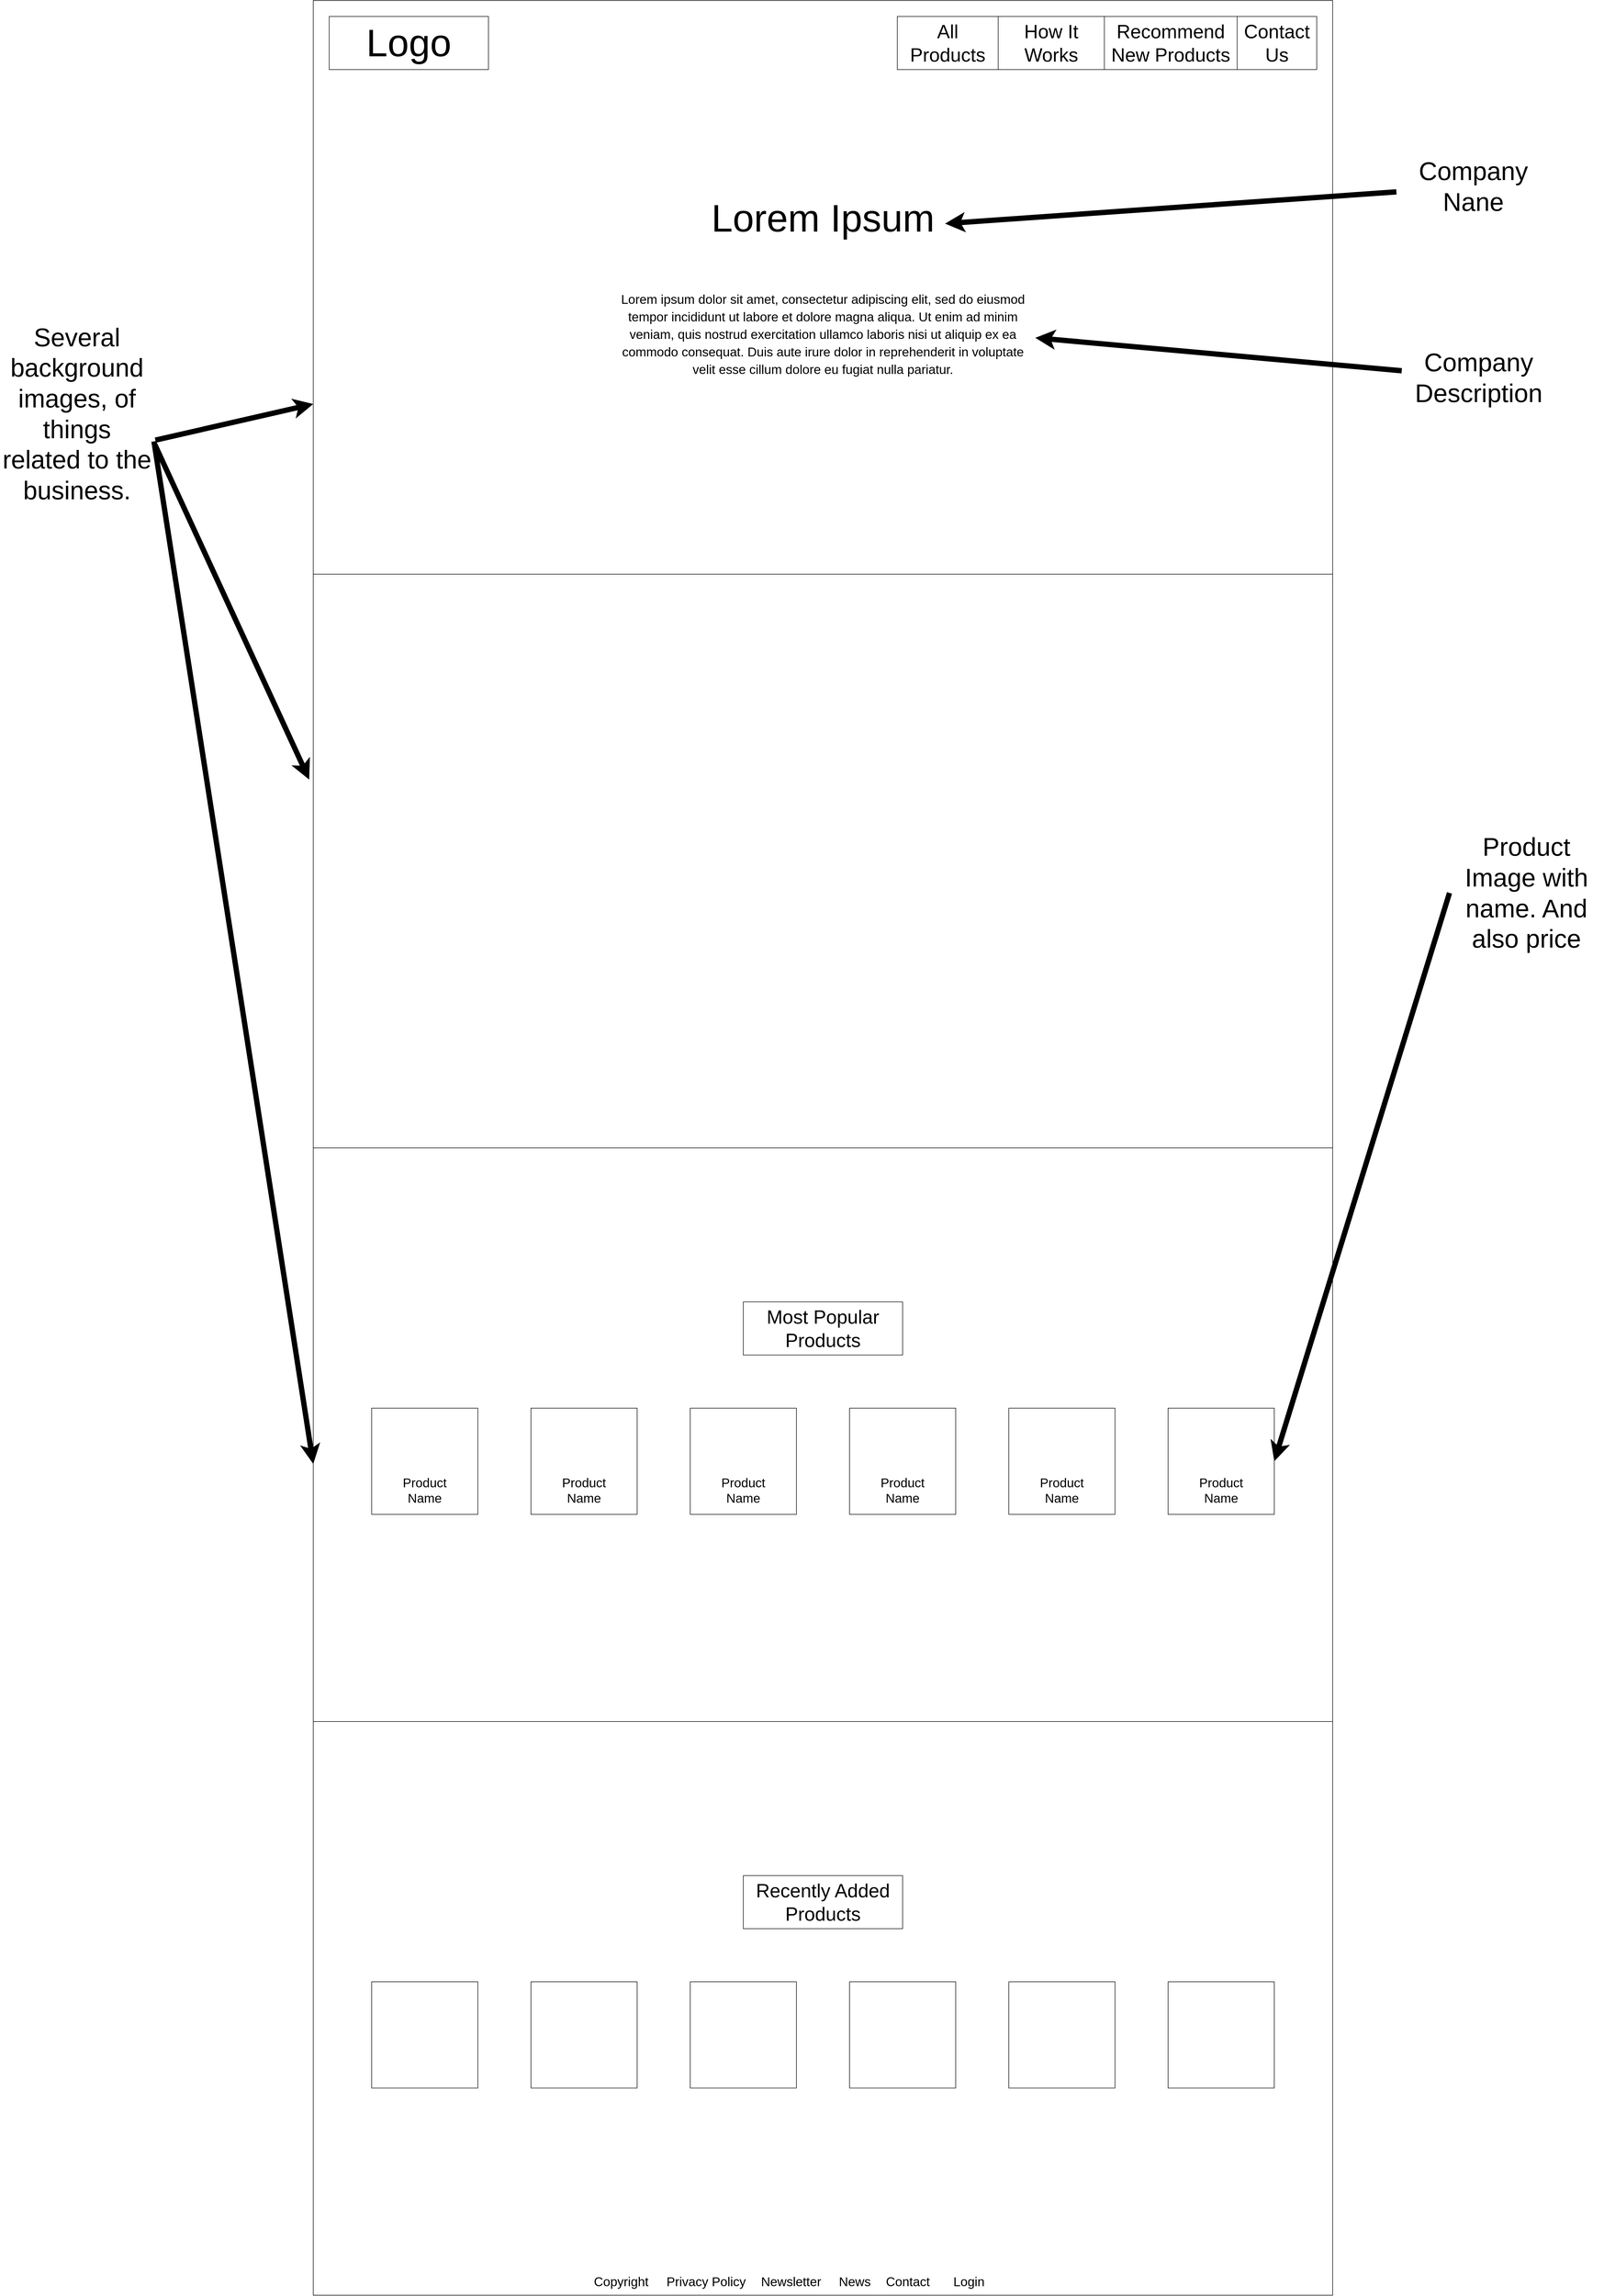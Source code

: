 <mxfile version="14.2.9" type="device"><diagram id="v7M4xsVQHGCKNKhAHJJP" name="Page-1"><mxGraphModel dx="5688" dy="3176" grid="1" gridSize="10" guides="1" tooltips="1" connect="1" arrows="1" fold="1" page="1" pageScale="1" pageWidth="1654" pageHeight="2336" math="0" shadow="0"><root><mxCell id="0"/><mxCell id="1" parent="0"/><mxCell id="LVKFTnVmRAaJSE38orYN-1" value="" style="whiteSpace=wrap;html=1;" parent="1" vertex="1"><mxGeometry x="690" y="390" width="1920" height="4320" as="geometry"/></mxCell><mxCell id="LVKFTnVmRAaJSE38orYN-2" value="" style="whiteSpace=wrap;html=1;" parent="1" vertex="1"><mxGeometry x="690" y="390" width="1920" height="1080" as="geometry"/></mxCell><mxCell id="LVKFTnVmRAaJSE38orYN-3" value="" style="whiteSpace=wrap;html=1;" parent="1" vertex="1"><mxGeometry x="690" y="1470" width="1920" height="1080" as="geometry"/></mxCell><mxCell id="LVKFTnVmRAaJSE38orYN-4" value="" style="whiteSpace=wrap;html=1;" parent="1" vertex="1"><mxGeometry x="690" y="2550" width="1920" height="1080" as="geometry"/></mxCell><mxCell id="LVKFTnVmRAaJSE38orYN-5" value="" style="whiteSpace=wrap;html=1;" parent="1" vertex="1"><mxGeometry x="690" y="3630" width="1920" height="1080" as="geometry"/></mxCell><mxCell id="LVKFTnVmRAaJSE38orYN-6" value="&lt;font style=&quot;font-size: 72px&quot;&gt;Lorem Ipsum&lt;/font&gt;" style="whiteSpace=wrap;html=1;strokeColor=none;" parent="1" vertex="1"><mxGeometry x="1400" y="750" width="500" height="100" as="geometry"/></mxCell><mxCell id="LVKFTnVmRAaJSE38orYN-7" value="&lt;blockquote class=&quot;page-generator__lorem&quot; id=&quot;output&quot; style=&quot;box-sizing: border-box ; margin: 0px ; padding: 0px ; border: none ; line-height: 1.375 ; position: relative ; quotes: &amp;#34;“&amp;#34; &amp;#34;”&amp;#34; &amp;#34;‘&amp;#34; &amp;#34;’&amp;#34; ; background-repeat: repeat-x ; background-position: 0px 22px ; background-size: 8px 8px ; animation: 1000ms linear 0s 1 normal none running none&quot;&gt;&lt;span style=&quot;background-color: rgb(255 , 255 , 255)&quot;&gt;&lt;font style=&quot;font-size: 24px&quot;&gt;Lorem ipsum dolor sit amet, consectetur adipiscing elit, sed do eiusmod tempor incididunt ut labore et dolore magna aliqua. Ut enim ad minim veniam, quis nostrud exercitation ullamco laboris nisi ut aliquip ex ea commodo consequat. Duis aute irure dolor in reprehenderit in voluptate velit esse cillum dolore eu fugiat nulla pariatur.&lt;/font&gt;&lt;/span&gt;&lt;/blockquote&gt;&lt;div&gt;&lt;br&gt;&lt;/div&gt;" style="whiteSpace=wrap;html=1;strokeColor=none;" parent="1" vertex="1"><mxGeometry x="1250" y="900" width="800" height="250" as="geometry"/></mxCell><mxCell id="LVKFTnVmRAaJSE38orYN-8" value="&lt;font style=&quot;font-size: 72px&quot;&gt;Logo&lt;/font&gt;" style="whiteSpace=wrap;html=1;" parent="1" vertex="1"><mxGeometry x="720" y="420" width="300" height="100" as="geometry"/></mxCell><mxCell id="LVKFTnVmRAaJSE38orYN-9" value="&lt;font style=&quot;font-size: 36px&quot;&gt;Contact Us&lt;/font&gt;" style="whiteSpace=wrap;html=1;" parent="1" vertex="1"><mxGeometry x="2430" y="420" width="150" height="100" as="geometry"/></mxCell><mxCell id="LVKFTnVmRAaJSE38orYN-11" value="&lt;font style=&quot;font-size: 36px&quot;&gt;Recommend New Products&lt;/font&gt;" style="whiteSpace=wrap;html=1;" parent="1" vertex="1"><mxGeometry x="2180" y="420" width="250" height="100" as="geometry"/></mxCell><mxCell id="LVKFTnVmRAaJSE38orYN-12" value="&lt;font style=&quot;font-size: 36px&quot;&gt;How It Works&lt;/font&gt;" style="whiteSpace=wrap;html=1;" parent="1" vertex="1"><mxGeometry x="1980" y="420" width="200" height="100" as="geometry"/></mxCell><mxCell id="LVKFTnVmRAaJSE38orYN-13" value="&lt;span style=&quot;font-size: 36px&quot;&gt;All Products&lt;/span&gt;" style="whiteSpace=wrap;html=1;" parent="1" vertex="1"><mxGeometry x="1790" y="420" width="190" height="100" as="geometry"/></mxCell><mxCell id="LVKFTnVmRAaJSE38orYN-14" value="&lt;font style=&quot;font-size: 36px&quot;&gt;Most Popular Products&lt;/font&gt;" style="rounded=0;whiteSpace=wrap;html=1;" parent="1" vertex="1"><mxGeometry x="1500" y="2840" width="300" height="100" as="geometry"/></mxCell><mxCell id="LVKFTnVmRAaJSE38orYN-16" value="" style="rounded=0;whiteSpace=wrap;html=1;" parent="1" vertex="1"><mxGeometry x="1400" y="3040" width="200" height="200" as="geometry"/></mxCell><mxCell id="LVKFTnVmRAaJSE38orYN-17" value="" style="rounded=0;whiteSpace=wrap;html=1;" parent="1" vertex="1"><mxGeometry x="1700" y="3040" width="200" height="200" as="geometry"/></mxCell><mxCell id="LVKFTnVmRAaJSE38orYN-18" value="" style="rounded=0;whiteSpace=wrap;html=1;" parent="1" vertex="1"><mxGeometry x="2000" y="3040" width="200" height="200" as="geometry"/></mxCell><mxCell id="LVKFTnVmRAaJSE38orYN-19" value="" style="rounded=0;whiteSpace=wrap;html=1;" parent="1" vertex="1"><mxGeometry x="1100" y="3040" width="200" height="200" as="geometry"/></mxCell><mxCell id="LVKFTnVmRAaJSE38orYN-20" value="" style="rounded=0;whiteSpace=wrap;html=1;" parent="1" vertex="1"><mxGeometry x="2300" y="3040" width="200" height="200" as="geometry"/></mxCell><mxCell id="LVKFTnVmRAaJSE38orYN-21" value="" style="rounded=0;whiteSpace=wrap;html=1;" parent="1" vertex="1"><mxGeometry x="800" y="3040" width="200" height="200" as="geometry"/></mxCell><mxCell id="LVKFTnVmRAaJSE38orYN-22" value="&lt;font style=&quot;font-size: 36px&quot;&gt;Recently Added Products&lt;/font&gt;" style="rounded=0;whiteSpace=wrap;html=1;" parent="1" vertex="1"><mxGeometry x="1500" y="3920" width="300" height="100" as="geometry"/></mxCell><mxCell id="LVKFTnVmRAaJSE38orYN-23" value="" style="rounded=0;whiteSpace=wrap;html=1;" parent="1" vertex="1"><mxGeometry x="1400" y="4120" width="200" height="200" as="geometry"/></mxCell><mxCell id="LVKFTnVmRAaJSE38orYN-24" value="" style="rounded=0;whiteSpace=wrap;html=1;" parent="1" vertex="1"><mxGeometry x="1700" y="4120" width="200" height="200" as="geometry"/></mxCell><mxCell id="LVKFTnVmRAaJSE38orYN-25" value="" style="rounded=0;whiteSpace=wrap;html=1;" parent="1" vertex="1"><mxGeometry x="2000" y="4120" width="200" height="200" as="geometry"/></mxCell><mxCell id="LVKFTnVmRAaJSE38orYN-26" value="" style="rounded=0;whiteSpace=wrap;html=1;" parent="1" vertex="1"><mxGeometry x="1100" y="4120" width="200" height="200" as="geometry"/></mxCell><mxCell id="LVKFTnVmRAaJSE38orYN-27" value="" style="rounded=0;whiteSpace=wrap;html=1;" parent="1" vertex="1"><mxGeometry x="2300" y="4120" width="200" height="200" as="geometry"/></mxCell><mxCell id="LVKFTnVmRAaJSE38orYN-28" value="" style="rounded=0;whiteSpace=wrap;html=1;" parent="1" vertex="1"><mxGeometry x="800" y="4120" width="200" height="200" as="geometry"/></mxCell><mxCell id="LVKFTnVmRAaJSE38orYN-29" value="&lt;span style=&quot;font-size: 48px&quot;&gt;Several background images, of things related to the business.&lt;/span&gt;" style="text;html=1;strokeColor=none;fillColor=none;align=center;verticalAlign=middle;whiteSpace=wrap;rounded=0;" parent="1" vertex="1"><mxGeometry x="100" y="998" width="290" height="340" as="geometry"/></mxCell><mxCell id="LVKFTnVmRAaJSE38orYN-31" value="" style="endArrow=classic;html=1;exitX=1.009;exitY=0.646;exitDx=0;exitDy=0;exitPerimeter=0;strokeWidth=10;" parent="1" source="LVKFTnVmRAaJSE38orYN-29" target="LVKFTnVmRAaJSE38orYN-2" edge="1"><mxGeometry width="50" height="50" relative="1" as="geometry"><mxPoint x="1320" y="1530" as="sourcePoint"/><mxPoint x="1370" y="1480" as="targetPoint"/></mxGeometry></mxCell><mxCell id="LVKFTnVmRAaJSE38orYN-32" value="" style="endArrow=classic;html=1;exitX=1.006;exitY=0.671;exitDx=0;exitDy=0;exitPerimeter=0;strokeWidth=10;entryX=-0.004;entryY=0.358;entryDx=0;entryDy=0;entryPerimeter=0;" parent="1" source="LVKFTnVmRAaJSE38orYN-29" target="LVKFTnVmRAaJSE38orYN-3" edge="1"><mxGeometry width="50" height="50" relative="1" as="geometry"><mxPoint x="402.61" y="1227.64" as="sourcePoint"/><mxPoint x="700" y="1159.609" as="targetPoint"/></mxGeometry></mxCell><mxCell id="LVKFTnVmRAaJSE38orYN-33" value="" style="endArrow=classic;html=1;exitX=1;exitY=0.653;exitDx=0;exitDy=0;exitPerimeter=0;strokeWidth=10;entryX=0;entryY=0.551;entryDx=0;entryDy=0;entryPerimeter=0;" parent="1" source="LVKFTnVmRAaJSE38orYN-29" target="LVKFTnVmRAaJSE38orYN-4" edge="1"><mxGeometry width="50" height="50" relative="1" as="geometry"><mxPoint x="412.61" y="1237.64" as="sourcePoint"/><mxPoint x="692.32" y="1866.64" as="targetPoint"/></mxGeometry></mxCell><mxCell id="LVKFTnVmRAaJSE38orYN-35" value="&lt;span style=&quot;font-size: 48px&quot;&gt;Company Nane&lt;/span&gt;" style="text;html=1;strokeColor=none;fillColor=none;align=center;verticalAlign=middle;whiteSpace=wrap;rounded=0;" parent="1" vertex="1"><mxGeometry x="2730" y="570" width="290" height="340" as="geometry"/></mxCell><mxCell id="LVKFTnVmRAaJSE38orYN-36" value="&lt;span style=&quot;font-size: 48px&quot;&gt;Company Description&lt;/span&gt;" style="text;html=1;strokeColor=none;fillColor=none;align=center;verticalAlign=middle;whiteSpace=wrap;rounded=0;" parent="1" vertex="1"><mxGeometry x="2740" y="930" width="290" height="340" as="geometry"/></mxCell><mxCell id="LVKFTnVmRAaJSE38orYN-37" value="" style="endArrow=classic;html=1;strokeWidth=10;entryX=1;entryY=0.5;entryDx=0;entryDy=0;" parent="1" source="LVKFTnVmRAaJSE38orYN-36" target="LVKFTnVmRAaJSE38orYN-7" edge="1"><mxGeometry width="50" height="50" relative="1" as="geometry"><mxPoint x="1470" y="1750" as="sourcePoint"/><mxPoint x="1520" y="1700" as="targetPoint"/></mxGeometry></mxCell><mxCell id="LVKFTnVmRAaJSE38orYN-38" value="" style="endArrow=classic;html=1;strokeWidth=10;" parent="1" source="LVKFTnVmRAaJSE38orYN-35" edge="1"><mxGeometry width="50" height="50" relative="1" as="geometry"><mxPoint x="2580" y="861.976" as="sourcePoint"/><mxPoint x="1880" y="810" as="targetPoint"/></mxGeometry></mxCell><mxCell id="LVKFTnVmRAaJSE38orYN-40" value="&lt;span style=&quot;font-size: 48px&quot;&gt;Product Image with name. And also price&lt;/span&gt;" style="text;html=1;strokeColor=none;fillColor=none;align=center;verticalAlign=middle;whiteSpace=wrap;rounded=0;" parent="1" vertex="1"><mxGeometry x="2830" y="1900" width="290" height="340" as="geometry"/></mxCell><mxCell id="LVKFTnVmRAaJSE38orYN-42" value="" style="endArrow=classic;html=1;strokeWidth=10;exitX=0;exitY=0.5;exitDx=0;exitDy=0;entryX=1;entryY=0.5;entryDx=0;entryDy=0;" parent="1" source="LVKFTnVmRAaJSE38orYN-40" target="LVKFTnVmRAaJSE38orYN-20" edge="1"><mxGeometry width="50" height="50" relative="1" as="geometry"><mxPoint x="1470" y="2030" as="sourcePoint"/><mxPoint x="1520" y="1980" as="targetPoint"/></mxGeometry></mxCell><mxCell id="LVKFTnVmRAaJSE38orYN-43" value="&lt;font style=&quot;font-size: 24px&quot;&gt;Product Name&lt;/font&gt;" style="text;html=1;strokeColor=none;fillColor=none;align=center;verticalAlign=middle;whiteSpace=wrap;rounded=0;" parent="1" vertex="1"><mxGeometry x="1725" y="3170" width="150" height="50" as="geometry"/></mxCell><mxCell id="LVKFTnVmRAaJSE38orYN-44" value="&lt;font style=&quot;font-size: 24px&quot;&gt;Product Name&lt;/font&gt;" style="text;html=1;strokeColor=none;fillColor=none;align=center;verticalAlign=middle;whiteSpace=wrap;rounded=0;" parent="1" vertex="1"><mxGeometry x="2025" y="3170" width="150" height="50" as="geometry"/></mxCell><mxCell id="LVKFTnVmRAaJSE38orYN-45" value="&lt;font style=&quot;font-size: 24px&quot;&gt;Product Name&lt;/font&gt;" style="text;html=1;strokeColor=none;fillColor=none;align=center;verticalAlign=middle;whiteSpace=wrap;rounded=0;" parent="1" vertex="1"><mxGeometry x="2325" y="3170" width="150" height="50" as="geometry"/></mxCell><mxCell id="LVKFTnVmRAaJSE38orYN-46" value="&lt;font style=&quot;font-size: 24px&quot;&gt;Product Name&lt;/font&gt;" style="text;html=1;strokeColor=none;fillColor=none;align=center;verticalAlign=middle;whiteSpace=wrap;rounded=0;" parent="1" vertex="1"><mxGeometry x="1425" y="3170" width="150" height="50" as="geometry"/></mxCell><mxCell id="LVKFTnVmRAaJSE38orYN-47" value="&lt;font style=&quot;font-size: 24px&quot;&gt;Product Name&lt;/font&gt;" style="text;html=1;strokeColor=none;fillColor=none;align=center;verticalAlign=middle;whiteSpace=wrap;rounded=0;" parent="1" vertex="1"><mxGeometry x="1125" y="3170" width="150" height="50" as="geometry"/></mxCell><mxCell id="LVKFTnVmRAaJSE38orYN-48" value="&lt;font style=&quot;font-size: 24px&quot;&gt;Product Name&lt;/font&gt;" style="text;html=1;strokeColor=none;fillColor=none;align=center;verticalAlign=middle;whiteSpace=wrap;rounded=0;" parent="1" vertex="1"><mxGeometry x="825" y="3170" width="150" height="50" as="geometry"/></mxCell><mxCell id="gJ9WucKQjdiXH3SzNuQu-1" value="&lt;font style=&quot;font-size: 24px&quot;&gt;Copyright&lt;/font&gt;" style="text;html=1;strokeColor=none;fillColor=none;align=center;verticalAlign=middle;whiteSpace=wrap;rounded=0;" vertex="1" parent="1"><mxGeometry x="1220" y="4660" width="100" height="50" as="geometry"/></mxCell><mxCell id="gJ9WucKQjdiXH3SzNuQu-2" value="&lt;font style=&quot;font-size: 24px&quot;&gt;Privacy Policy&lt;br&gt;&lt;/font&gt;" style="text;html=1;strokeColor=none;fillColor=none;align=center;verticalAlign=middle;whiteSpace=wrap;rounded=0;" vertex="1" parent="1"><mxGeometry x="1350" y="4660" width="160" height="50" as="geometry"/></mxCell><mxCell id="gJ9WucKQjdiXH3SzNuQu-3" value="&lt;font style=&quot;font-size: 24px&quot;&gt;Contact&lt;br&gt;&lt;/font&gt;" style="text;html=1;strokeColor=none;fillColor=none;align=center;verticalAlign=middle;whiteSpace=wrap;rounded=0;" vertex="1" parent="1"><mxGeometry x="1760" y="4660" width="100" height="50" as="geometry"/></mxCell><mxCell id="gJ9WucKQjdiXH3SzNuQu-4" value="&lt;font style=&quot;font-size: 24px&quot;&gt;Newsletter&lt;br&gt;&lt;/font&gt;" style="text;html=1;strokeColor=none;fillColor=none;align=center;verticalAlign=middle;whiteSpace=wrap;rounded=0;" vertex="1" parent="1"><mxGeometry x="1540" y="4660" width="100" height="50" as="geometry"/></mxCell><mxCell id="gJ9WucKQjdiXH3SzNuQu-5" value="&lt;font style=&quot;font-size: 24px&quot;&gt;News&lt;br&gt;&lt;/font&gt;" style="text;html=1;strokeColor=none;fillColor=none;align=center;verticalAlign=middle;whiteSpace=wrap;rounded=0;" vertex="1" parent="1"><mxGeometry x="1660" y="4660" width="100" height="50" as="geometry"/></mxCell><mxCell id="gJ9WucKQjdiXH3SzNuQu-6" value="&lt;font style=&quot;font-size: 24px&quot;&gt;Login&lt;br&gt;&lt;/font&gt;" style="text;html=1;strokeColor=none;fillColor=none;align=center;verticalAlign=middle;whiteSpace=wrap;rounded=0;" vertex="1" parent="1"><mxGeometry x="1875" y="4660" width="100" height="50" as="geometry"/></mxCell></root></mxGraphModel></diagram></mxfile>